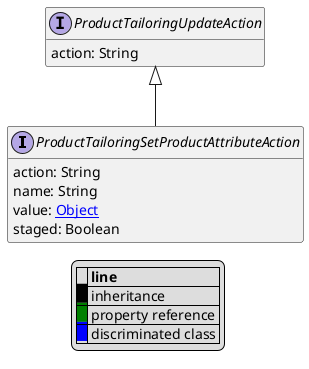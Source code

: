 @startuml

hide empty fields
hide empty methods
legend
|= |= line |
|<back:black>   </back>| inheritance |
|<back:green>   </back>| property reference |
|<back:blue>   </back>| discriminated class |
endlegend
interface ProductTailoringSetProductAttributeAction [[ProductTailoringSetProductAttributeAction.svg]] extends ProductTailoringUpdateAction {
    action: String
    name: String
    value: [[Object.svg Object]]
    staged: Boolean
}
interface ProductTailoringUpdateAction [[ProductTailoringUpdateAction.svg]]  {
    action: String
}





@enduml
